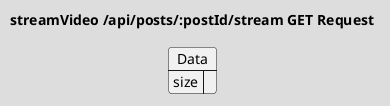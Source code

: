 @startuml streamVideo-Request
!theme toy
title "streamVideo /api/posts/:postId/stream GET Request"

json Data {
    "size": ""
}
@enduml
@startuml streamVideo-Response
!theme toy
title "streamVideo /api/posts/:postId/stream GET Response"

file "postId.mp4"

note left of "postId.mp4"
    Stream of bytes
end note
@enduml
